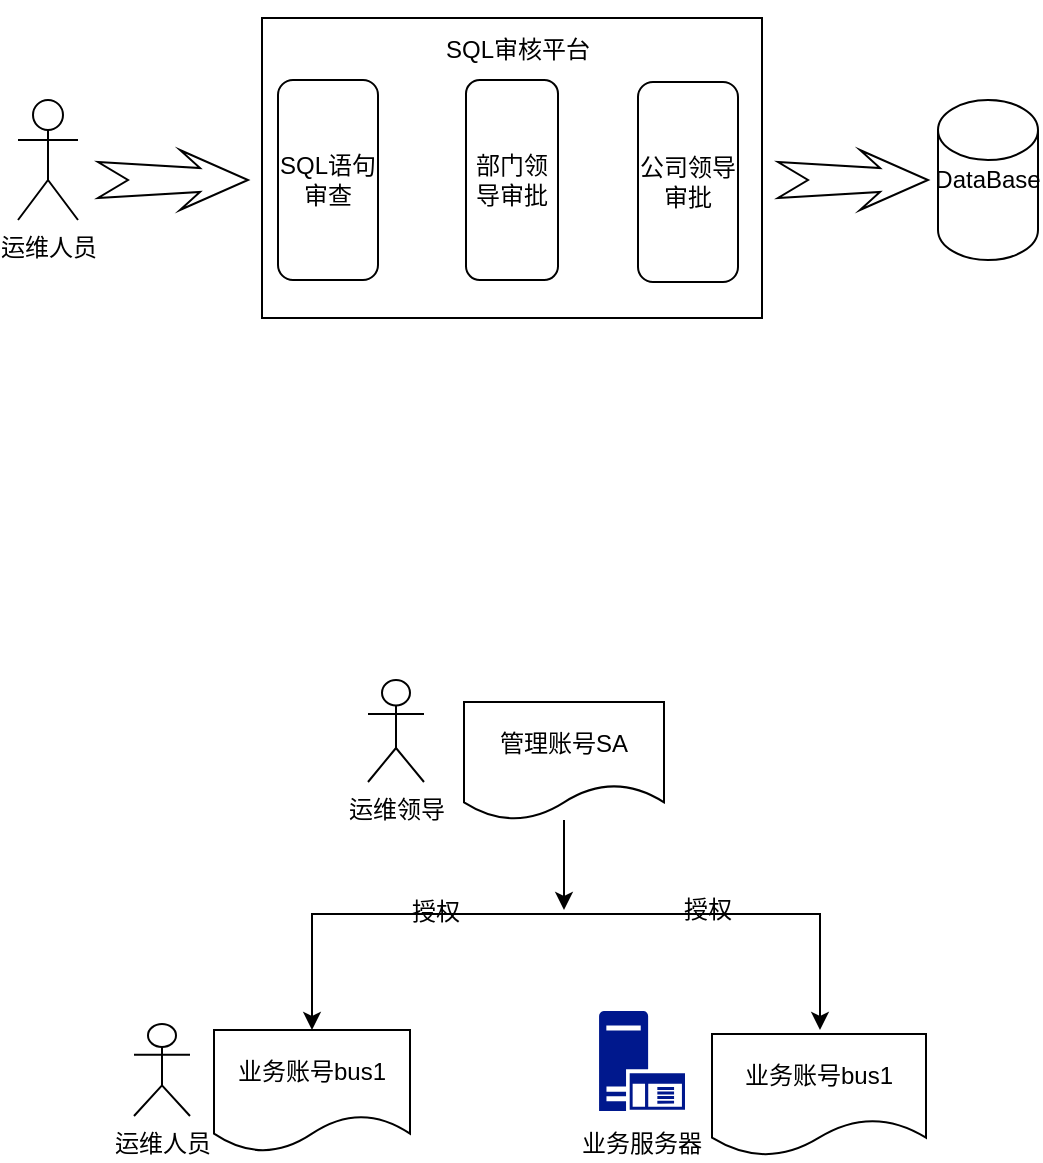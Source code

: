 <mxfile version="13.6.0" type="github">
  <diagram id="RZIWth5-AEKNoKlBBVwz" name="Page-1">
    <mxGraphModel dx="948" dy="723" grid="0" gridSize="10" guides="1" tooltips="1" connect="1" arrows="1" fold="1" page="1" pageScale="1" pageWidth="827" pageHeight="1169" math="0" shadow="0">
      <root>
        <mxCell id="0" />
        <mxCell id="1" parent="0" />
        <mxCell id="rRcAy9Q9pUgymcmaSMGn-8" value="" style="rounded=0;whiteSpace=wrap;html=1;" vertex="1" parent="1">
          <mxGeometry x="262" y="269" width="250" height="150" as="geometry" />
        </mxCell>
        <mxCell id="rRcAy9Q9pUgymcmaSMGn-1" value="运维人员" style="shape=umlActor;verticalLabelPosition=bottom;verticalAlign=top;html=1;outlineConnect=0;" vertex="1" parent="1">
          <mxGeometry x="140" y="310" width="30" height="60" as="geometry" />
        </mxCell>
        <mxCell id="rRcAy9Q9pUgymcmaSMGn-2" value="SQL语句审查" style="rounded=1;whiteSpace=wrap;html=1;" vertex="1" parent="1">
          <mxGeometry x="270" y="300" width="50" height="100" as="geometry" />
        </mxCell>
        <mxCell id="rRcAy9Q9pUgymcmaSMGn-3" value="部门领导审批" style="rounded=1;whiteSpace=wrap;html=1;" vertex="1" parent="1">
          <mxGeometry x="364" y="300" width="46" height="100" as="geometry" />
        </mxCell>
        <mxCell id="rRcAy9Q9pUgymcmaSMGn-4" value="公司领导审批" style="rounded=1;whiteSpace=wrap;html=1;" vertex="1" parent="1">
          <mxGeometry x="450" y="301" width="50" height="100" as="geometry" />
        </mxCell>
        <mxCell id="rRcAy9Q9pUgymcmaSMGn-5" value="DataBase" style="shape=cylinder2;whiteSpace=wrap;html=1;boundedLbl=1;backgroundOutline=1;size=15;" vertex="1" parent="1">
          <mxGeometry x="600" y="310" width="50" height="80" as="geometry" />
        </mxCell>
        <mxCell id="rRcAy9Q9pUgymcmaSMGn-10" value="SQL审核平台" style="text;html=1;strokeColor=none;fillColor=none;align=center;verticalAlign=middle;whiteSpace=wrap;rounded=0;" vertex="1" parent="1">
          <mxGeometry x="330" y="260" width="120" height="50" as="geometry" />
        </mxCell>
        <mxCell id="rRcAy9Q9pUgymcmaSMGn-12" value="" style="html=1;shadow=0;dashed=0;align=center;verticalAlign=middle;shape=mxgraph.arrows2.stylisedArrow;dy=0.6;dx=24;notch=15;feather=0.4;" vertex="1" parent="1">
          <mxGeometry x="180" y="335" width="75" height="30" as="geometry" />
        </mxCell>
        <mxCell id="rRcAy9Q9pUgymcmaSMGn-18" value="" style="html=1;shadow=0;dashed=0;align=center;verticalAlign=middle;shape=mxgraph.arrows2.stylisedArrow;dy=0.6;dx=24;notch=15;feather=0.4;" vertex="1" parent="1">
          <mxGeometry x="520" y="335" width="75" height="30" as="geometry" />
        </mxCell>
        <mxCell id="rRcAy9Q9pUgymcmaSMGn-22" value="运维领导" style="shape=umlActor;verticalLabelPosition=bottom;verticalAlign=top;html=1;outlineConnect=0;" vertex="1" parent="1">
          <mxGeometry x="315" y="600" width="28" height="51" as="geometry" />
        </mxCell>
        <mxCell id="rRcAy9Q9pUgymcmaSMGn-23" value="运维人员" style="shape=umlActor;verticalLabelPosition=bottom;verticalAlign=top;html=1;outlineConnect=0;" vertex="1" parent="1">
          <mxGeometry x="198" y="772" width="28" height="46" as="geometry" />
        </mxCell>
        <mxCell id="rRcAy9Q9pUgymcmaSMGn-33" style="edgeStyle=orthogonalEdgeStyle;rounded=0;orthogonalLoop=1;jettySize=auto;html=1;entryX=0.5;entryY=0;entryDx=0;entryDy=0;" edge="1" parent="1" target="rRcAy9Q9pUgymcmaSMGn-26">
          <mxGeometry relative="1" as="geometry">
            <mxPoint x="413" y="717" as="sourcePoint" />
            <Array as="points">
              <mxPoint x="287" y="717" />
            </Array>
          </mxGeometry>
        </mxCell>
        <mxCell id="rRcAy9Q9pUgymcmaSMGn-34" style="edgeStyle=orthogonalEdgeStyle;rounded=0;orthogonalLoop=1;jettySize=auto;html=1;" edge="1" parent="1" source="rRcAy9Q9pUgymcmaSMGn-36">
          <mxGeometry relative="1" as="geometry">
            <mxPoint x="413" y="625" as="sourcePoint" />
            <mxPoint x="541" y="775" as="targetPoint" />
            <Array as="points">
              <mxPoint x="413" y="717" />
              <mxPoint x="541" y="717" />
            </Array>
          </mxGeometry>
        </mxCell>
        <mxCell id="rRcAy9Q9pUgymcmaSMGn-40" style="edgeStyle=orthogonalEdgeStyle;rounded=0;orthogonalLoop=1;jettySize=auto;html=1;" edge="1" parent="1" source="rRcAy9Q9pUgymcmaSMGn-25">
          <mxGeometry relative="1" as="geometry">
            <mxPoint x="413" y="715" as="targetPoint" />
          </mxGeometry>
        </mxCell>
        <mxCell id="rRcAy9Q9pUgymcmaSMGn-25" value="管理账号SA" style="shape=document;whiteSpace=wrap;html=1;boundedLbl=1;" vertex="1" parent="1">
          <mxGeometry x="363" y="611" width="100" height="59" as="geometry" />
        </mxCell>
        <mxCell id="rRcAy9Q9pUgymcmaSMGn-26" value="业务账号bus1" style="shape=document;whiteSpace=wrap;html=1;boundedLbl=1;" vertex="1" parent="1">
          <mxGeometry x="238" y="775" width="98" height="61" as="geometry" />
        </mxCell>
        <mxCell id="rRcAy9Q9pUgymcmaSMGn-28" value="业务账号bus1" style="shape=document;whiteSpace=wrap;html=1;boundedLbl=1;" vertex="1" parent="1">
          <mxGeometry x="487" y="777" width="107" height="61" as="geometry" />
        </mxCell>
        <mxCell id="rRcAy9Q9pUgymcmaSMGn-29" value="" style="aspect=fixed;pointerEvents=1;shadow=0;dashed=0;html=1;strokeColor=none;labelPosition=center;verticalLabelPosition=bottom;verticalAlign=top;align=center;fillColor=#00188D;shape=mxgraph.mscae.enterprise.application_server" vertex="1" parent="1">
          <mxGeometry x="430.5" y="765.5" width="43" height="50" as="geometry" />
        </mxCell>
        <mxCell id="rRcAy9Q9pUgymcmaSMGn-30" value="业务服务器" style="text;html=1;strokeColor=none;fillColor=none;align=center;verticalAlign=middle;whiteSpace=wrap;rounded=0;" vertex="1" parent="1">
          <mxGeometry x="416" y="823.5" width="72" height="17" as="geometry" />
        </mxCell>
        <mxCell id="rRcAy9Q9pUgymcmaSMGn-36" value="授权" style="text;html=1;strokeColor=none;fillColor=none;align=center;verticalAlign=middle;whiteSpace=wrap;rounded=0;" vertex="1" parent="1">
          <mxGeometry x="465" y="705" width="40" height="20" as="geometry" />
        </mxCell>
        <mxCell id="rRcAy9Q9pUgymcmaSMGn-41" value="授权" style="text;html=1;strokeColor=none;fillColor=none;align=center;verticalAlign=middle;whiteSpace=wrap;rounded=0;" vertex="1" parent="1">
          <mxGeometry x="329" y="706" width="40" height="20" as="geometry" />
        </mxCell>
      </root>
    </mxGraphModel>
  </diagram>
</mxfile>
